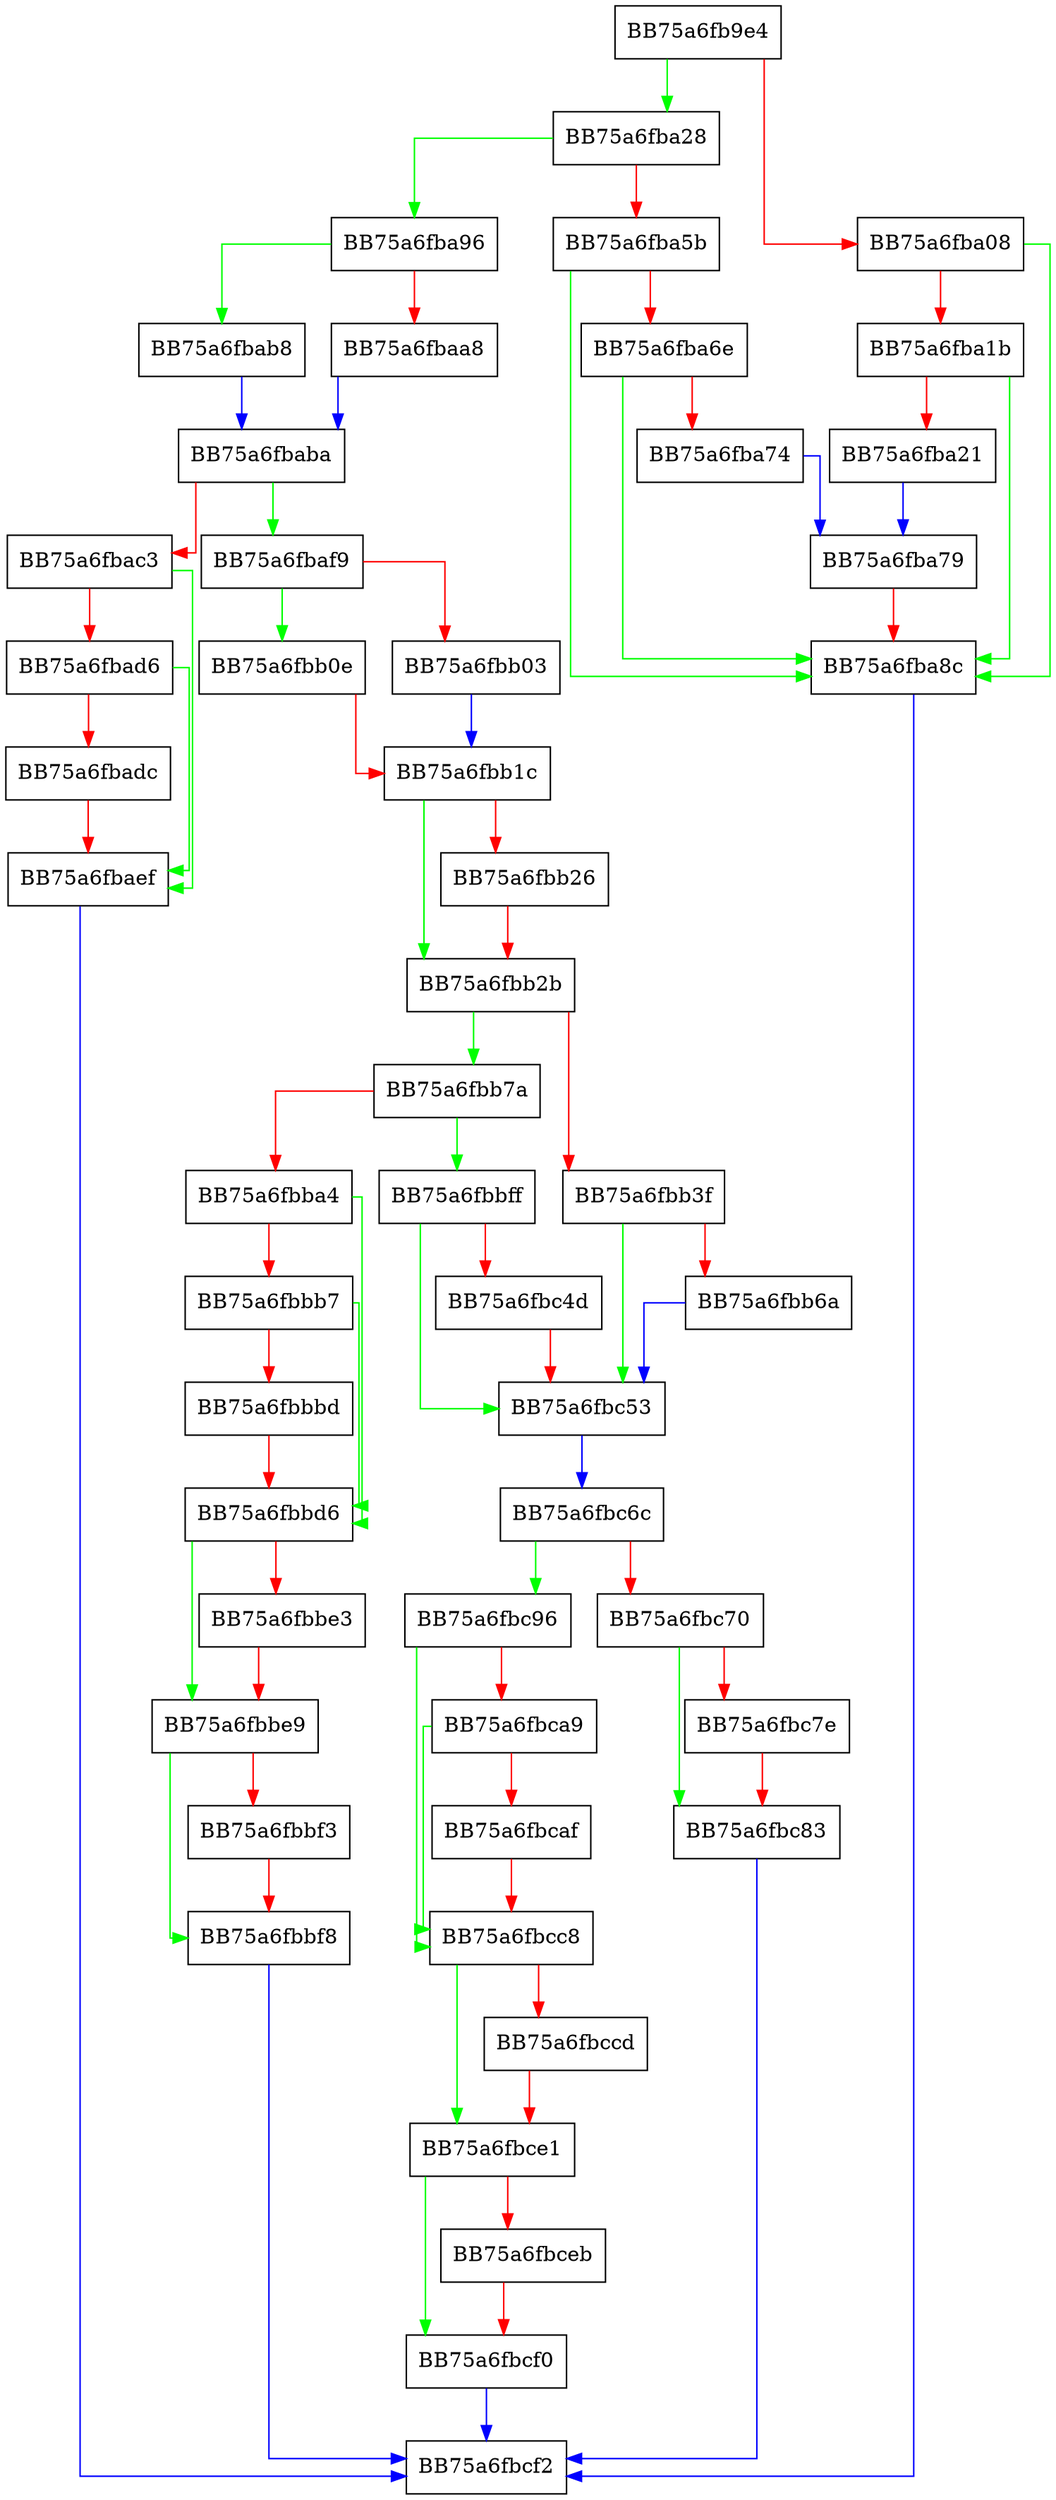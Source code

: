 digraph Initialize {
  node [shape="box"];
  graph [splines=ortho];
  BB75a6fb9e4 -> BB75a6fba28 [color="green"];
  BB75a6fb9e4 -> BB75a6fba08 [color="red"];
  BB75a6fba08 -> BB75a6fba8c [color="green"];
  BB75a6fba08 -> BB75a6fba1b [color="red"];
  BB75a6fba1b -> BB75a6fba8c [color="green"];
  BB75a6fba1b -> BB75a6fba21 [color="red"];
  BB75a6fba21 -> BB75a6fba79 [color="blue"];
  BB75a6fba28 -> BB75a6fba96 [color="green"];
  BB75a6fba28 -> BB75a6fba5b [color="red"];
  BB75a6fba5b -> BB75a6fba8c [color="green"];
  BB75a6fba5b -> BB75a6fba6e [color="red"];
  BB75a6fba6e -> BB75a6fba8c [color="green"];
  BB75a6fba6e -> BB75a6fba74 [color="red"];
  BB75a6fba74 -> BB75a6fba79 [color="blue"];
  BB75a6fba79 -> BB75a6fba8c [color="red"];
  BB75a6fba8c -> BB75a6fbcf2 [color="blue"];
  BB75a6fba96 -> BB75a6fbab8 [color="green"];
  BB75a6fba96 -> BB75a6fbaa8 [color="red"];
  BB75a6fbaa8 -> BB75a6fbaba [color="blue"];
  BB75a6fbab8 -> BB75a6fbaba [color="blue"];
  BB75a6fbaba -> BB75a6fbaf9 [color="green"];
  BB75a6fbaba -> BB75a6fbac3 [color="red"];
  BB75a6fbac3 -> BB75a6fbaef [color="green"];
  BB75a6fbac3 -> BB75a6fbad6 [color="red"];
  BB75a6fbad6 -> BB75a6fbaef [color="green"];
  BB75a6fbad6 -> BB75a6fbadc [color="red"];
  BB75a6fbadc -> BB75a6fbaef [color="red"];
  BB75a6fbaef -> BB75a6fbcf2 [color="blue"];
  BB75a6fbaf9 -> BB75a6fbb0e [color="green"];
  BB75a6fbaf9 -> BB75a6fbb03 [color="red"];
  BB75a6fbb03 -> BB75a6fbb1c [color="blue"];
  BB75a6fbb0e -> BB75a6fbb1c [color="red"];
  BB75a6fbb1c -> BB75a6fbb2b [color="green"];
  BB75a6fbb1c -> BB75a6fbb26 [color="red"];
  BB75a6fbb26 -> BB75a6fbb2b [color="red"];
  BB75a6fbb2b -> BB75a6fbb7a [color="green"];
  BB75a6fbb2b -> BB75a6fbb3f [color="red"];
  BB75a6fbb3f -> BB75a6fbc53 [color="green"];
  BB75a6fbb3f -> BB75a6fbb6a [color="red"];
  BB75a6fbb6a -> BB75a6fbc53 [color="blue"];
  BB75a6fbb7a -> BB75a6fbbff [color="green"];
  BB75a6fbb7a -> BB75a6fbba4 [color="red"];
  BB75a6fbba4 -> BB75a6fbbd6 [color="green"];
  BB75a6fbba4 -> BB75a6fbbb7 [color="red"];
  BB75a6fbbb7 -> BB75a6fbbd6 [color="green"];
  BB75a6fbbb7 -> BB75a6fbbbd [color="red"];
  BB75a6fbbbd -> BB75a6fbbd6 [color="red"];
  BB75a6fbbd6 -> BB75a6fbbe9 [color="green"];
  BB75a6fbbd6 -> BB75a6fbbe3 [color="red"];
  BB75a6fbbe3 -> BB75a6fbbe9 [color="red"];
  BB75a6fbbe9 -> BB75a6fbbf8 [color="green"];
  BB75a6fbbe9 -> BB75a6fbbf3 [color="red"];
  BB75a6fbbf3 -> BB75a6fbbf8 [color="red"];
  BB75a6fbbf8 -> BB75a6fbcf2 [color="blue"];
  BB75a6fbbff -> BB75a6fbc53 [color="green"];
  BB75a6fbbff -> BB75a6fbc4d [color="red"];
  BB75a6fbc4d -> BB75a6fbc53 [color="red"];
  BB75a6fbc53 -> BB75a6fbc6c [color="blue"];
  BB75a6fbc6c -> BB75a6fbc96 [color="green"];
  BB75a6fbc6c -> BB75a6fbc70 [color="red"];
  BB75a6fbc70 -> BB75a6fbc83 [color="green"];
  BB75a6fbc70 -> BB75a6fbc7e [color="red"];
  BB75a6fbc7e -> BB75a6fbc83 [color="red"];
  BB75a6fbc83 -> BB75a6fbcf2 [color="blue"];
  BB75a6fbc96 -> BB75a6fbcc8 [color="green"];
  BB75a6fbc96 -> BB75a6fbca9 [color="red"];
  BB75a6fbca9 -> BB75a6fbcc8 [color="green"];
  BB75a6fbca9 -> BB75a6fbcaf [color="red"];
  BB75a6fbcaf -> BB75a6fbcc8 [color="red"];
  BB75a6fbcc8 -> BB75a6fbce1 [color="green"];
  BB75a6fbcc8 -> BB75a6fbccd [color="red"];
  BB75a6fbccd -> BB75a6fbce1 [color="red"];
  BB75a6fbce1 -> BB75a6fbcf0 [color="green"];
  BB75a6fbce1 -> BB75a6fbceb [color="red"];
  BB75a6fbceb -> BB75a6fbcf0 [color="red"];
  BB75a6fbcf0 -> BB75a6fbcf2 [color="blue"];
}